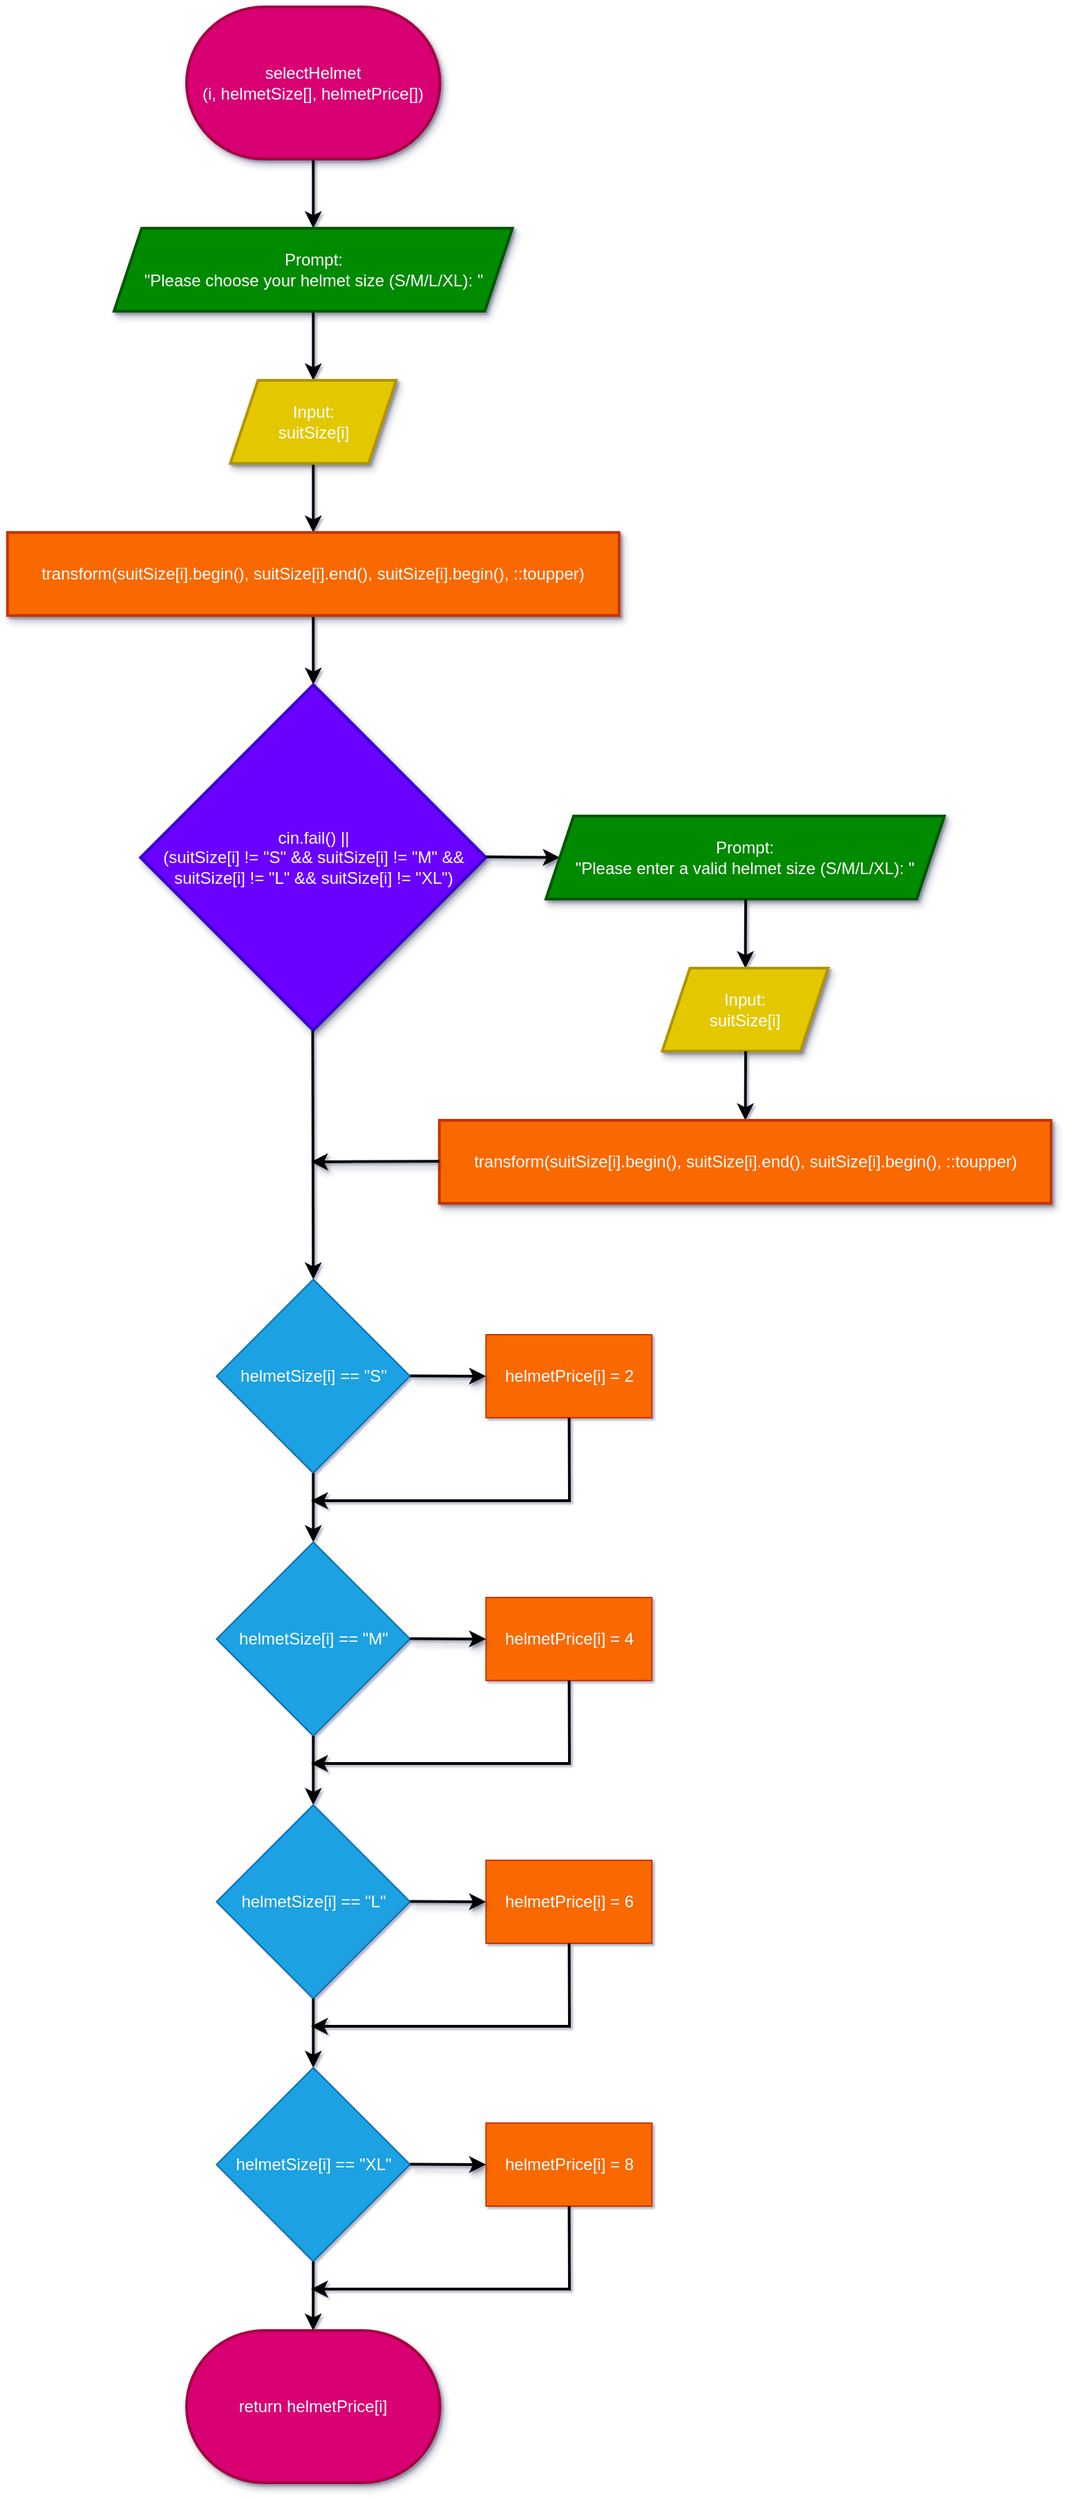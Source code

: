 <mxfile>
    <diagram id="Fp96KT5mVXTfN0SuO6Ad" name="Page-1">
        <mxGraphModel dx="1817" dy="1270" grid="1" gridSize="10" guides="1" tooltips="1" connect="1" arrows="1" fold="1" page="0" pageScale="1" pageWidth="827" pageHeight="1169" math="0" shadow="1">
            <root>
                <mxCell id="0"/>
                <mxCell id="1" parent="0"/>
                <mxCell id="15" value="" style="edgeStyle=none;html=1;strokeWidth=2;" parent="1" source="2" target="10" edge="1">
                    <mxGeometry relative="1" as="geometry"/>
                </mxCell>
                <mxCell id="2" value="selectHelmet&lt;br&gt;(i, helmetSize[], helmetPrice[])" style="strokeWidth=2;html=1;shape=mxgraph.flowchart.terminator;whiteSpace=wrap;fillColor=#d80073;strokeColor=#A50040;shadow=1;fontColor=#ffffff;" parent="1" vertex="1">
                    <mxGeometry x="80" y="50" width="183.33" height="110" as="geometry"/>
                </mxCell>
                <mxCell id="19" value="" style="edgeStyle=none;html=1;strokeWidth=2;" parent="1" source="10" target="18" edge="1">
                    <mxGeometry relative="1" as="geometry"/>
                </mxCell>
                <mxCell id="10" value="&lt;span style=&quot;color: rgb(255, 255, 255);&quot;&gt;Prompt:&lt;/span&gt;&lt;br&gt;&lt;span style=&quot;color: rgb(255, 255, 255);&quot;&gt;&quot;Please choose your helmet size (S/M/L/XL): &quot;&lt;/span&gt;" style="shape=parallelogram;perimeter=parallelogramPerimeter;whiteSpace=wrap;html=1;fixedSize=1;fillColor=#008a00;strokeColor=#005700;fontColor=#ffffff;strokeWidth=2;shadow=1;" parent="1" vertex="1">
                    <mxGeometry x="27.5" y="210" width="288.33" height="60" as="geometry"/>
                </mxCell>
                <mxCell id="21" value="" style="edgeStyle=none;html=1;strokeWidth=2;" parent="1" source="18" target="20" edge="1">
                    <mxGeometry relative="1" as="geometry"/>
                </mxCell>
                <mxCell id="18" value="Input:&lt;br&gt;suitSize[i]" style="shape=parallelogram;perimeter=parallelogramPerimeter;whiteSpace=wrap;html=1;fixedSize=1;fillColor=#e3c800;strokeColor=#B09500;fontColor=#FFFFFF;strokeWidth=2;shadow=1;labelBackgroundColor=none;labelBorderColor=none;textShadow=0;" parent="1" vertex="1">
                    <mxGeometry x="111.665" y="320" width="120" height="60" as="geometry"/>
                </mxCell>
                <mxCell id="26" value="" style="edgeStyle=none;html=1;strokeWidth=2;" parent="1" source="20" target="25" edge="1">
                    <mxGeometry relative="1" as="geometry"/>
                </mxCell>
                <mxCell id="20" value="&lt;div style=&quot;text-align: start;&quot;&gt;&lt;font style=&quot;color: rgb(255, 255, 255);&quot;&gt;&lt;font style=&quot;&quot; face=&quot;monospace&quot;&gt;&lt;span style=&quot;font-size: 0px; white-space-collapse: collapse;&quot;&gt;&lt;span style=&quot;white-space: pre;&quot;&gt;&#x9;&lt;/span&gt;std::transform(suitSize[i].begin(), suitSize[i].end(), suitSize[i].begin(), ::toupper)&lt;/span&gt;&lt;/font&gt;transform(suitSize[i].begin(), suitSize[i].end(), suitSize[i].begin(), ::toupper)&lt;/font&gt;&lt;/div&gt;" style="whiteSpace=wrap;html=1;fillColor=#fa6800;strokeColor=#C73500;fontColor=#000000;strokeWidth=2;shadow=1;labelBackgroundColor=none;labelBorderColor=none;" parent="1" vertex="1">
                    <mxGeometry x="-49.58" y="430" width="442.5" height="60" as="geometry"/>
                </mxCell>
                <mxCell id="25" value="&lt;span style=&quot;color: rgb(255, 255, 255);&quot;&gt;cin.fail() ||&lt;/span&gt;&lt;br&gt;&lt;span style=&quot;color: rgb(255, 255, 255);&quot;&gt;(suitSize[i] != &quot;S&quot; &amp;amp;&amp;amp; suitSize[i] != &quot;M&quot; &amp;amp;&amp;amp; suitSize[i] != &quot;L&quot; &amp;amp;&amp;amp; suitSize[i] != &quot;XL&quot;)&lt;/span&gt;" style="rhombus;whiteSpace=wrap;html=1;fillColor=#6a00ff;strokeColor=#3700CC;fontColor=#ffffff;strokeWidth=2;shadow=1;labelBackgroundColor=none;labelBorderColor=none;" parent="1" vertex="1">
                    <mxGeometry x="46.66" y="540" width="250" height="250" as="geometry"/>
                </mxCell>
                <mxCell id="27" value="" style="edgeStyle=none;html=1;strokeWidth=2;shadow=1;entryX=0;entryY=0.5;entryDx=0;entryDy=0;" edge="1" parent="1" target="28">
                    <mxGeometry relative="1" as="geometry">
                        <mxPoint x="296.66" y="664.5" as="sourcePoint"/>
                        <mxPoint x="346.66" y="664.5" as="targetPoint"/>
                    </mxGeometry>
                </mxCell>
                <mxCell id="28" value="&lt;span style=&quot;color: rgb(255, 255, 255);&quot;&gt;Prompt:&lt;/span&gt;&lt;br&gt;&lt;span style=&quot;color: rgb(255, 255, 255);&quot;&gt;&quot;Please enter a valid helmet size (S/M/L/XL): &quot;&lt;/span&gt;" style="shape=parallelogram;perimeter=parallelogramPerimeter;whiteSpace=wrap;html=1;fixedSize=1;fillColor=#008a00;strokeColor=#005700;fontColor=#ffffff;strokeWidth=2;shadow=1;" vertex="1" parent="1">
                    <mxGeometry x="340" y="635" width="288.33" height="60" as="geometry"/>
                </mxCell>
                <mxCell id="29" value="" style="edgeStyle=none;html=1;strokeWidth=2;" edge="1" parent="1" target="30">
                    <mxGeometry relative="1" as="geometry">
                        <mxPoint x="484.5" y="695" as="sourcePoint"/>
                    </mxGeometry>
                </mxCell>
                <mxCell id="30" value="Input:&lt;br&gt;suitSize[i]" style="shape=parallelogram;perimeter=parallelogramPerimeter;whiteSpace=wrap;html=1;fixedSize=1;fillColor=#e3c800;strokeColor=#B09500;fontColor=#FFFFFF;strokeWidth=2;shadow=1;labelBackgroundColor=none;labelBorderColor=none;textShadow=0;" vertex="1" parent="1">
                    <mxGeometry x="424.165" y="745" width="120" height="60" as="geometry"/>
                </mxCell>
                <mxCell id="31" value="" style="edgeStyle=none;html=1;strokeWidth=2;" edge="1" parent="1" target="32">
                    <mxGeometry relative="1" as="geometry">
                        <mxPoint x="484.49" y="805" as="sourcePoint"/>
                    </mxGeometry>
                </mxCell>
                <mxCell id="32" value="&lt;div style=&quot;text-align: start;&quot;&gt;&lt;font style=&quot;color: rgb(255, 255, 255);&quot;&gt;&lt;font style=&quot;&quot; face=&quot;monospace&quot;&gt;&lt;span style=&quot;font-size: 0px; white-space-collapse: collapse;&quot;&gt;&lt;span style=&quot;white-space: pre;&quot;&gt;&#x9;&lt;/span&gt;std::transform(suitSize[i].begin(), suitSize[i].end(), suitSize[i].begin(), ::toupper)&lt;/span&gt;&lt;/font&gt;transform(suitSize[i].begin(), suitSize[i].end(), suitSize[i].begin(), ::toupper)&lt;/font&gt;&lt;/div&gt;" style="whiteSpace=wrap;html=1;fillColor=#fa6800;strokeColor=#C73500;fontColor=#000000;strokeWidth=2;shadow=1;labelBackgroundColor=none;labelBorderColor=none;" vertex="1" parent="1">
                    <mxGeometry x="262.91" y="855" width="442.5" height="60" as="geometry"/>
                </mxCell>
                <mxCell id="33" value="" style="edgeStyle=none;html=1;strokeWidth=2;entryX=0.5;entryY=0;entryDx=0;entryDy=0;" edge="1" parent="1" target="34">
                    <mxGeometry relative="1" as="geometry">
                        <mxPoint x="171.25" y="790" as="sourcePoint"/>
                        <mxPoint x="171.25" y="840" as="targetPoint"/>
                    </mxGeometry>
                </mxCell>
                <mxCell id="34" value="helmetSize[i] == &quot;S&quot;" style="rhombus;whiteSpace=wrap;html=1;fillColor=#1ba1e2;fontColor=#ffffff;strokeColor=#006EAF;" vertex="1" parent="1">
                    <mxGeometry x="101.67" y="970" width="140" height="140" as="geometry"/>
                </mxCell>
                <mxCell id="35" value="" style="edgeStyle=none;html=1;strokeWidth=2;shadow=1;" edge="1" parent="1">
                    <mxGeometry relative="1" as="geometry">
                        <mxPoint x="262.91" y="884.67" as="sourcePoint"/>
                        <mxPoint x="170" y="885" as="targetPoint"/>
                    </mxGeometry>
                </mxCell>
                <mxCell id="38" value="helmetPrice[i] = 2" style="whiteSpace=wrap;html=1;fillColor=#fa6800;strokeColor=#C73500;fontColor=#FFFFFF;" vertex="1" parent="1">
                    <mxGeometry x="296.66" y="1010" width="120" height="60" as="geometry"/>
                </mxCell>
                <mxCell id="40" value="" style="edgeStyle=none;html=1;strokeWidth=2;shadow=1;entryX=0;entryY=0.5;entryDx=0;entryDy=0;" edge="1" parent="1" target="38">
                    <mxGeometry relative="1" as="geometry">
                        <mxPoint x="241.67" y="1039.75" as="sourcePoint"/>
                        <mxPoint x="295.01" y="1040.25" as="targetPoint"/>
                    </mxGeometry>
                </mxCell>
                <mxCell id="41" value="" style="edgeStyle=none;html=1;strokeWidth=2;exitX=0.5;exitY=1;exitDx=0;exitDy=0;entryX=0.5;entryY=0;entryDx=0;entryDy=0;" edge="1" parent="1" source="34" target="43">
                    <mxGeometry relative="1" as="geometry">
                        <mxPoint x="171.58" y="1110" as="sourcePoint"/>
                        <mxPoint x="171.58" y="1160" as="targetPoint"/>
                    </mxGeometry>
                </mxCell>
                <mxCell id="42" value="" style="edgeStyle=none;html=1;strokeWidth=2;exitX=0.5;exitY=1;exitDx=0;exitDy=0;rounded=0;curved=0;" edge="1" parent="1">
                    <mxGeometry relative="1" as="geometry">
                        <mxPoint x="356.79" y="1070" as="sourcePoint"/>
                        <mxPoint x="170" y="1130" as="targetPoint"/>
                        <Array as="points">
                            <mxPoint x="357" y="1130"/>
                        </Array>
                    </mxGeometry>
                </mxCell>
                <mxCell id="43" value="helmetSize[i] == &quot;M&quot;" style="rhombus;whiteSpace=wrap;html=1;fillColor=#1ba1e2;fontColor=#ffffff;strokeColor=#006EAF;" vertex="1" parent="1">
                    <mxGeometry x="101.67" y="1160" width="140" height="140" as="geometry"/>
                </mxCell>
                <mxCell id="44" value="helmetPrice[i] = 4" style="whiteSpace=wrap;html=1;fillColor=#fa6800;strokeColor=#C73500;fontColor=#FFFFFF;" vertex="1" parent="1">
                    <mxGeometry x="296.66" y="1200" width="120" height="60" as="geometry"/>
                </mxCell>
                <mxCell id="45" value="" style="edgeStyle=none;html=1;strokeWidth=2;shadow=1;entryX=0;entryY=0.5;entryDx=0;entryDy=0;" edge="1" parent="1" target="44">
                    <mxGeometry relative="1" as="geometry">
                        <mxPoint x="241.67" y="1229.75" as="sourcePoint"/>
                        <mxPoint x="295.01" y="1230.25" as="targetPoint"/>
                    </mxGeometry>
                </mxCell>
                <mxCell id="46" value="" style="edgeStyle=none;html=1;strokeWidth=2;exitX=0.5;exitY=1;exitDx=0;exitDy=0;entryX=0.5;entryY=0;entryDx=0;entryDy=0;" edge="1" parent="1" source="43" target="48">
                    <mxGeometry relative="1" as="geometry">
                        <mxPoint x="171.58" y="1300" as="sourcePoint"/>
                        <mxPoint x="171.58" y="1350" as="targetPoint"/>
                    </mxGeometry>
                </mxCell>
                <mxCell id="47" value="" style="edgeStyle=none;html=1;strokeWidth=2;exitX=0.5;exitY=1;exitDx=0;exitDy=0;rounded=0;curved=0;" edge="1" parent="1">
                    <mxGeometry relative="1" as="geometry">
                        <mxPoint x="356.79" y="1260" as="sourcePoint"/>
                        <mxPoint x="170" y="1320" as="targetPoint"/>
                        <Array as="points">
                            <mxPoint x="357" y="1320"/>
                        </Array>
                    </mxGeometry>
                </mxCell>
                <mxCell id="48" value="helmetSize[i] == &quot;L&quot;" style="rhombus;whiteSpace=wrap;html=1;fillColor=#1ba1e2;fontColor=#ffffff;strokeColor=#006EAF;" vertex="1" parent="1">
                    <mxGeometry x="101.67" y="1350" width="140" height="140" as="geometry"/>
                </mxCell>
                <mxCell id="49" value="helmetPrice[i] = 6" style="whiteSpace=wrap;html=1;fillColor=#fa6800;strokeColor=#C73500;fontColor=#FFFFFF;" vertex="1" parent="1">
                    <mxGeometry x="296.66" y="1390" width="120" height="60" as="geometry"/>
                </mxCell>
                <mxCell id="50" value="" style="edgeStyle=none;html=1;strokeWidth=2;shadow=1;entryX=0;entryY=0.5;entryDx=0;entryDy=0;" edge="1" parent="1" target="49">
                    <mxGeometry relative="1" as="geometry">
                        <mxPoint x="241.67" y="1419.75" as="sourcePoint"/>
                        <mxPoint x="295.01" y="1420.25" as="targetPoint"/>
                    </mxGeometry>
                </mxCell>
                <mxCell id="51" value="" style="edgeStyle=none;html=1;strokeWidth=2;exitX=0.5;exitY=1;exitDx=0;exitDy=0;entryX=0.5;entryY=0;entryDx=0;entryDy=0;" edge="1" parent="1" source="48" target="53">
                    <mxGeometry relative="1" as="geometry">
                        <mxPoint x="171.58" y="1490" as="sourcePoint"/>
                        <mxPoint x="171.58" y="1540" as="targetPoint"/>
                    </mxGeometry>
                </mxCell>
                <mxCell id="52" value="" style="edgeStyle=none;html=1;strokeWidth=2;exitX=0.5;exitY=1;exitDx=0;exitDy=0;rounded=0;curved=0;" edge="1" parent="1">
                    <mxGeometry relative="1" as="geometry">
                        <mxPoint x="356.79" y="1450" as="sourcePoint"/>
                        <mxPoint x="170" y="1510" as="targetPoint"/>
                        <Array as="points">
                            <mxPoint x="357" y="1510"/>
                        </Array>
                    </mxGeometry>
                </mxCell>
                <mxCell id="53" value="helmetSize[i] == &quot;XL&quot;" style="rhombus;whiteSpace=wrap;html=1;fillColor=#1ba1e2;fontColor=#ffffff;strokeColor=#006EAF;" vertex="1" parent="1">
                    <mxGeometry x="101.67" y="1540" width="140" height="140" as="geometry"/>
                </mxCell>
                <mxCell id="54" value="helmetPrice[i] = 8" style="whiteSpace=wrap;html=1;fillColor=#fa6800;strokeColor=#C73500;fontColor=#FFFFFF;" vertex="1" parent="1">
                    <mxGeometry x="296.66" y="1580" width="120" height="60" as="geometry"/>
                </mxCell>
                <mxCell id="55" value="" style="edgeStyle=none;html=1;strokeWidth=2;shadow=1;entryX=0;entryY=0.5;entryDx=0;entryDy=0;" edge="1" parent="1" target="54">
                    <mxGeometry relative="1" as="geometry">
                        <mxPoint x="241.67" y="1609.75" as="sourcePoint"/>
                        <mxPoint x="295.01" y="1610.25" as="targetPoint"/>
                    </mxGeometry>
                </mxCell>
                <mxCell id="56" value="" style="edgeStyle=none;html=1;strokeWidth=2;exitX=0.5;exitY=1;exitDx=0;exitDy=0;" edge="1" parent="1" source="53">
                    <mxGeometry relative="1" as="geometry">
                        <mxPoint x="171.58" y="1680" as="sourcePoint"/>
                        <mxPoint x="171.58" y="1730" as="targetPoint"/>
                    </mxGeometry>
                </mxCell>
                <mxCell id="57" value="" style="edgeStyle=none;html=1;strokeWidth=2;exitX=0.5;exitY=1;exitDx=0;exitDy=0;rounded=0;curved=0;" edge="1" parent="1">
                    <mxGeometry relative="1" as="geometry">
                        <mxPoint x="356.79" y="1640" as="sourcePoint"/>
                        <mxPoint x="170" y="1700" as="targetPoint"/>
                        <Array as="points">
                            <mxPoint x="357" y="1700"/>
                        </Array>
                    </mxGeometry>
                </mxCell>
                <mxCell id="58" value="return helmetPrice[i]" style="strokeWidth=2;html=1;shape=mxgraph.flowchart.terminator;whiteSpace=wrap;fillColor=#d80073;strokeColor=#A50040;shadow=1;fontColor=#ffffff;" vertex="1" parent="1">
                    <mxGeometry x="79.99" y="1730" width="183.33" height="110" as="geometry"/>
                </mxCell>
            </root>
        </mxGraphModel>
    </diagram>
</mxfile>